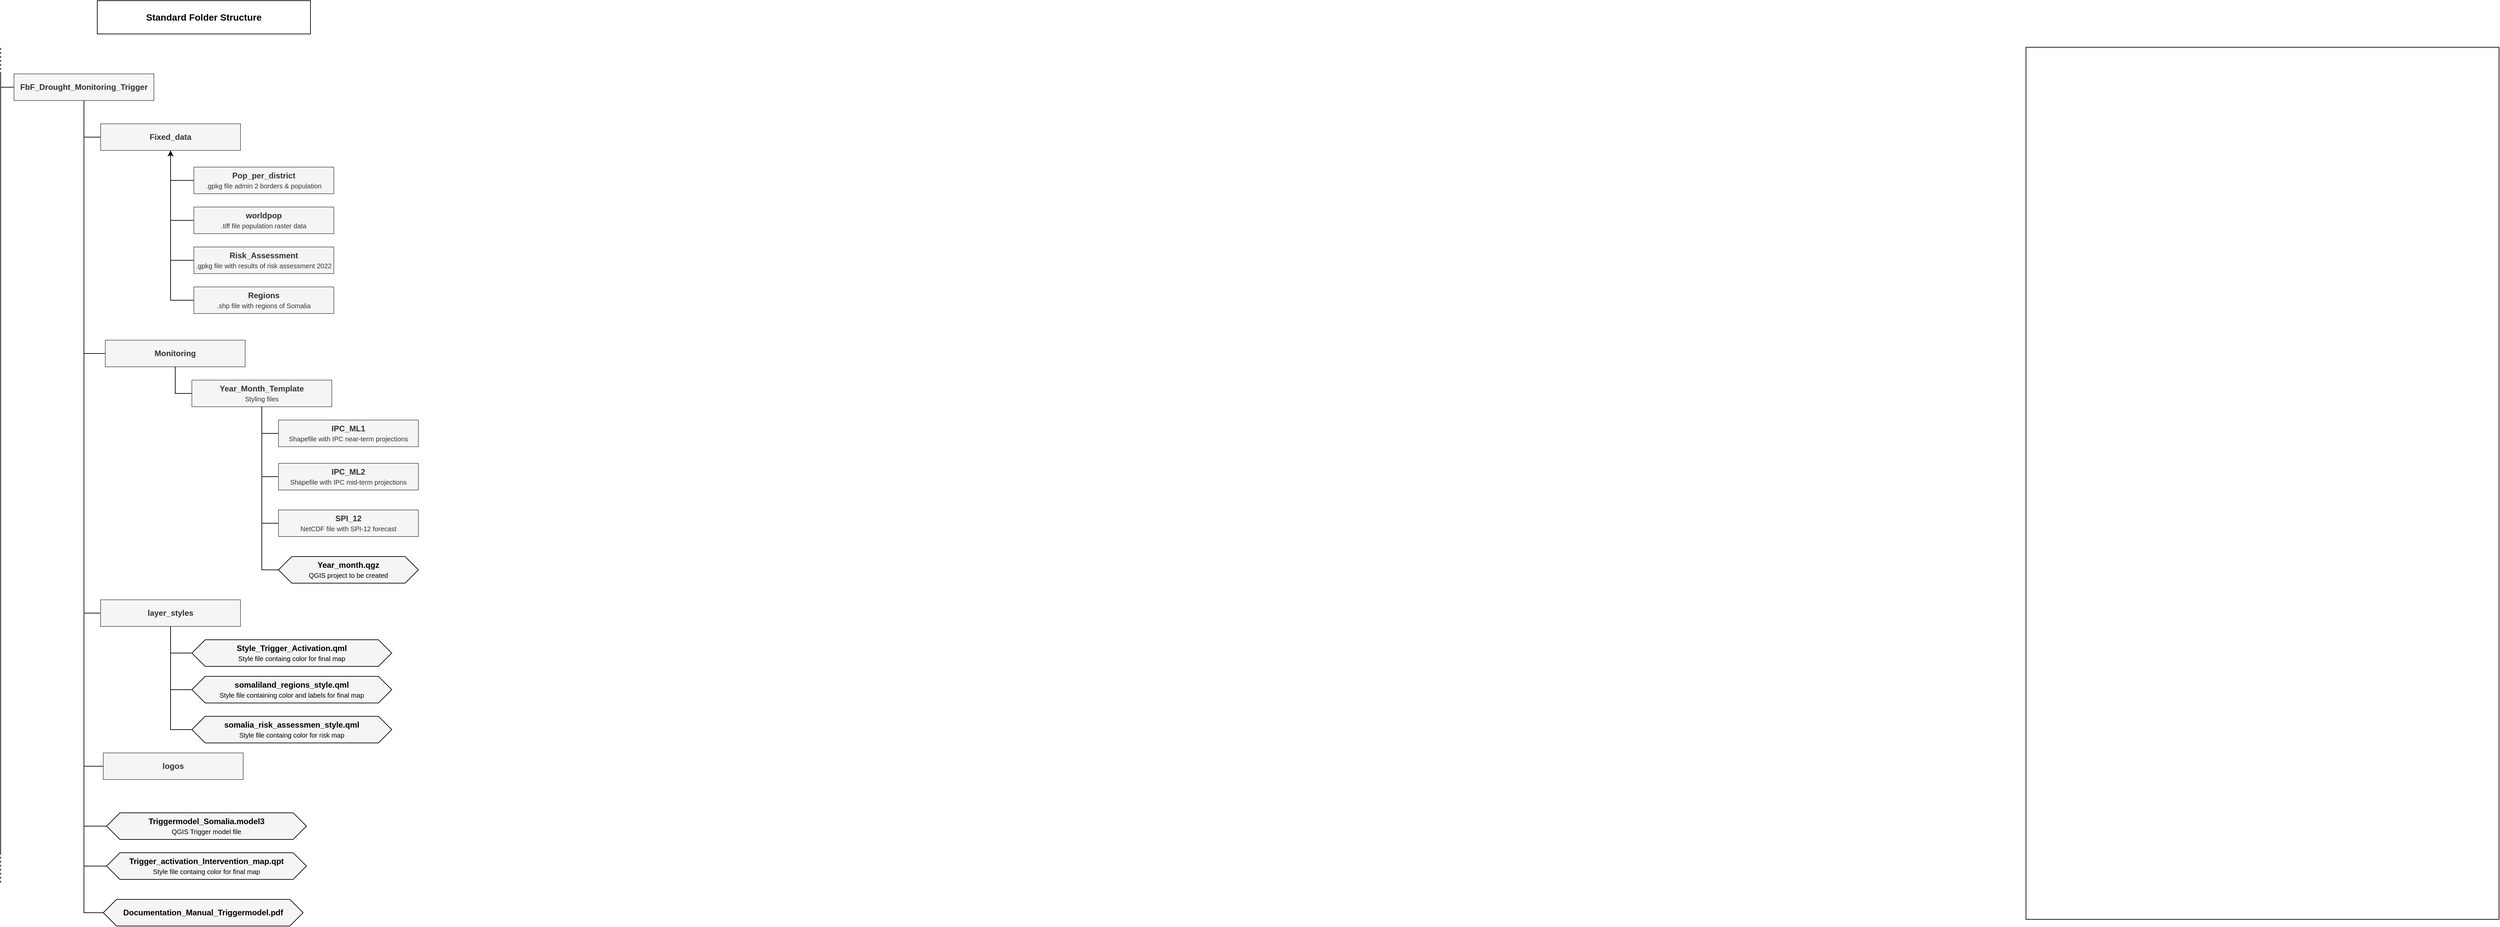 <mxfile version="22.1.5" type="github">
  <diagram name="Seite-1" id="DYmZpvFpW-R7Gg1HzHR1">
    <mxGraphModel dx="611" dy="348" grid="1" gridSize="10" guides="1" tooltips="1" connect="1" arrows="1" fold="1" page="1" pageScale="1" pageWidth="827" pageHeight="1169" math="0" shadow="0">
      <root>
        <mxCell id="0" />
        <mxCell id="1" parent="0" />
        <mxCell id="rBDyEaz7XUgaB_4zMnyu-2" value="" style="rounded=0;whiteSpace=wrap;html=1;" parent="1" vertex="1">
          <mxGeometry x="3280" y="290" width="710" height="1310" as="geometry" />
        </mxCell>
        <mxCell id="rBDyEaz7XUgaB_4zMnyu-3" value="" style="endArrow=none;html=1;rounded=0;" parent="1" edge="1">
          <mxGeometry width="50" height="50" relative="1" as="geometry">
            <mxPoint x="240" y="1500" as="sourcePoint" />
            <mxPoint x="240" y="330" as="targetPoint" />
          </mxGeometry>
        </mxCell>
        <mxCell id="rBDyEaz7XUgaB_4zMnyu-4" value="" style="endArrow=none;dashed=1;html=1;rounded=0;" parent="1" edge="1">
          <mxGeometry width="50" height="50" relative="1" as="geometry">
            <mxPoint x="240" y="330" as="sourcePoint" />
            <mxPoint x="240" y="290" as="targetPoint" />
          </mxGeometry>
        </mxCell>
        <mxCell id="rBDyEaz7XUgaB_4zMnyu-5" style="edgeStyle=orthogonalEdgeStyle;rounded=0;orthogonalLoop=1;jettySize=auto;html=1;endArrow=none;endFill=0;" parent="1" source="rBDyEaz7XUgaB_4zMnyu-6" edge="1">
          <mxGeometry relative="1" as="geometry">
            <mxPoint x="240" y="350" as="targetPoint" />
          </mxGeometry>
        </mxCell>
        <mxCell id="rBDyEaz7XUgaB_4zMnyu-6" value="&lt;b&gt;FbF_Drought_Monitoring_Trigger&lt;/b&gt;" style="rounded=0;whiteSpace=wrap;html=1;fillColor=#f5f5f5;fontColor=#333333;strokeColor=#666666;fontStyle=0" parent="1" vertex="1">
          <mxGeometry x="260" y="330" width="210" height="40" as="geometry" />
        </mxCell>
        <mxCell id="8eLrpo6SyWcruf2TeNTN-20" style="edgeStyle=orthogonalEdgeStyle;rounded=0;orthogonalLoop=1;jettySize=auto;html=1;entryX=0.5;entryY=1;entryDx=0;entryDy=0;exitX=0;exitY=0.5;exitDx=0;exitDy=0;endArrow=none;endFill=0;" parent="1" source="rBDyEaz7XUgaB_4zMnyu-8" target="rBDyEaz7XUgaB_4zMnyu-6" edge="1">
          <mxGeometry relative="1" as="geometry" />
        </mxCell>
        <mxCell id="rBDyEaz7XUgaB_4zMnyu-8" value="&lt;font style=&quot;&quot;&gt;&lt;b&gt;Fixed_data&lt;/b&gt;&lt;br&gt;&lt;/font&gt;" style="rounded=0;whiteSpace=wrap;html=1;fillColor=#f5f5f5;fontColor=#333333;strokeColor=#666666;fontStyle=0" parent="1" vertex="1">
          <mxGeometry x="390" y="405" width="210" height="40" as="geometry" />
        </mxCell>
        <mxCell id="8eLrpo6SyWcruf2TeNTN-21" style="edgeStyle=orthogonalEdgeStyle;rounded=0;orthogonalLoop=1;jettySize=auto;html=1;entryX=0.5;entryY=1;entryDx=0;entryDy=0;exitX=0;exitY=0.5;exitDx=0;exitDy=0;endArrow=none;endFill=0;" parent="1" source="rBDyEaz7XUgaB_4zMnyu-10" target="rBDyEaz7XUgaB_4zMnyu-6" edge="1">
          <mxGeometry relative="1" as="geometry" />
        </mxCell>
        <mxCell id="rBDyEaz7XUgaB_4zMnyu-10" value="&lt;font style=&quot;&quot;&gt;&lt;font style=&quot;&quot;&gt;&lt;b&gt;Monitoring&lt;/b&gt;&lt;/font&gt;&lt;br&gt;&lt;/font&gt;" style="rounded=0;whiteSpace=wrap;html=1;fillColor=#f5f5f5;fontColor=#333333;strokeColor=#666666;fontStyle=0" parent="1" vertex="1">
          <mxGeometry x="397" y="730" width="210" height="40" as="geometry" />
        </mxCell>
        <mxCell id="rBDyEaz7XUgaB_4zMnyu-11" style="edgeStyle=orthogonalEdgeStyle;rounded=0;orthogonalLoop=1;jettySize=auto;html=1;entryX=0.5;entryY=1;entryDx=0;entryDy=0;exitX=0;exitY=0.5;exitDx=0;exitDy=0;endArrow=none;endFill=0;" parent="1" source="rBDyEaz7XUgaB_4zMnyu-12" target="rBDyEaz7XUgaB_4zMnyu-10" edge="1">
          <mxGeometry relative="1" as="geometry" />
        </mxCell>
        <mxCell id="rBDyEaz7XUgaB_4zMnyu-12" value="&lt;font style=&quot;&quot;&gt;&lt;font style=&quot;&quot;&gt;&lt;b&gt;Year_Month_Template&lt;br&gt;&lt;/b&gt;&lt;/font&gt;&lt;span style=&quot;font-size: 10px;&quot;&gt;Styling files&lt;/span&gt;&lt;br&gt;&lt;/font&gt;" style="rounded=0;whiteSpace=wrap;html=1;fillColor=#f5f5f5;fontColor=#333333;strokeColor=#666666;fontStyle=0" parent="1" vertex="1">
          <mxGeometry x="527" y="790" width="210" height="40" as="geometry" />
        </mxCell>
        <mxCell id="rBDyEaz7XUgaB_4zMnyu-23" value="&lt;p class=&quot;MsoNormal&quot;&gt;&lt;font size=&quot;1&quot; style=&quot;&quot;&gt;&lt;b style=&quot;font-size: 14px;&quot;&gt;Standard Folder Structure&lt;/b&gt;&lt;/font&gt;&lt;/p&gt;" style="rounded=0;whiteSpace=wrap;html=1;" parent="1" vertex="1">
          <mxGeometry x="385" y="220" width="320" height="50" as="geometry" />
        </mxCell>
        <mxCell id="rBDyEaz7XUgaB_4zMnyu-42" value="" style="endArrow=none;dashed=1;html=1;rounded=0;" parent="1" edge="1">
          <mxGeometry width="50" height="50" relative="1" as="geometry">
            <mxPoint x="240" y="1545" as="sourcePoint" />
            <mxPoint x="240" y="1495" as="targetPoint" />
          </mxGeometry>
        </mxCell>
        <mxCell id="8eLrpo6SyWcruf2TeNTN-5" style="edgeStyle=orthogonalEdgeStyle;rounded=0;orthogonalLoop=1;jettySize=auto;html=1;entryX=0.5;entryY=1;entryDx=0;entryDy=0;exitX=0;exitY=0.5;exitDx=0;exitDy=0;endArrow=none;endFill=0;" parent="1" source="DHKMJk7bjbN0Lc8U2Itu-9" target="rBDyEaz7XUgaB_4zMnyu-6" edge="1">
          <mxGeometry relative="1" as="geometry" />
        </mxCell>
        <mxCell id="DHKMJk7bjbN0Lc8U2Itu-9" value="Triggermodel_Somalia.model3&lt;br style=&quot;font-size: 11px;&quot;&gt;&lt;font size=&quot;1&quot;&gt;&lt;span style=&quot;font-weight: 400;&quot;&gt;QGIS Trigger model file&lt;/span&gt;&lt;/font&gt;" style="shape=hexagon;perimeter=hexagonPerimeter2;whiteSpace=wrap;html=1;fixedSize=1;fillColor=#F5F5F5;fontStyle=1" parent="1" vertex="1">
          <mxGeometry x="399" y="1440" width="300" height="40" as="geometry" />
        </mxCell>
        <mxCell id="8eLrpo6SyWcruf2TeNTN-6" style="edgeStyle=orthogonalEdgeStyle;rounded=0;orthogonalLoop=1;jettySize=auto;html=1;entryX=0.5;entryY=1;entryDx=0;entryDy=0;exitX=0;exitY=0.5;exitDx=0;exitDy=0;endArrow=none;endFill=0;" parent="1" source="DHKMJk7bjbN0Lc8U2Itu-10" target="rBDyEaz7XUgaB_4zMnyu-6" edge="1">
          <mxGeometry relative="1" as="geometry" />
        </mxCell>
        <mxCell id="DHKMJk7bjbN0Lc8U2Itu-10" value="Trigger_activation_Intervention_map.qpt&lt;br style=&quot;font-size: 11px;&quot;&gt;&lt;font size=&quot;1&quot;&gt;&lt;span style=&quot;font-weight: normal;&quot;&gt;Style file containg color for final map&lt;/span&gt;&lt;/font&gt;" style="shape=hexagon;perimeter=hexagonPerimeter2;whiteSpace=wrap;html=1;fixedSize=1;fillColor=#F5F5F5;fontStyle=1" parent="1" vertex="1">
          <mxGeometry x="399" y="1500" width="300" height="40" as="geometry" />
        </mxCell>
        <mxCell id="8eLrpo6SyWcruf2TeNTN-15" style="edgeStyle=orthogonalEdgeStyle;rounded=0;orthogonalLoop=1;jettySize=auto;html=1;entryX=0.5;entryY=1;entryDx=0;entryDy=0;exitX=0;exitY=0.5;exitDx=0;exitDy=0;endArrow=none;endFill=0;" parent="1" source="8eLrpo6SyWcruf2TeNTN-11" target="rBDyEaz7XUgaB_4zMnyu-12" edge="1">
          <mxGeometry relative="1" as="geometry" />
        </mxCell>
        <mxCell id="8eLrpo6SyWcruf2TeNTN-11" value="&lt;font style=&quot;&quot;&gt;&lt;font style=&quot;&quot;&gt;&lt;b&gt;IPC_ML1&lt;br&gt;&lt;/b&gt;&lt;/font&gt;&lt;span style=&quot;font-size: 10px;&quot;&gt;Shapefile with IPC near-term projections&lt;/span&gt;&lt;br&gt;&lt;/font&gt;" style="rounded=0;whiteSpace=wrap;html=1;fillColor=#f5f5f5;fontColor=#333333;strokeColor=#666666;fontStyle=0" parent="1" vertex="1">
          <mxGeometry x="657" y="850" width="210" height="40" as="geometry" />
        </mxCell>
        <mxCell id="8eLrpo6SyWcruf2TeNTN-16" style="edgeStyle=orthogonalEdgeStyle;rounded=0;orthogonalLoop=1;jettySize=auto;html=1;entryX=0.5;entryY=1;entryDx=0;entryDy=0;exitX=0;exitY=0.5;exitDx=0;exitDy=0;endArrow=none;endFill=0;" parent="1" source="8eLrpo6SyWcruf2TeNTN-12" target="rBDyEaz7XUgaB_4zMnyu-12" edge="1">
          <mxGeometry relative="1" as="geometry" />
        </mxCell>
        <mxCell id="8eLrpo6SyWcruf2TeNTN-12" value="&lt;font style=&quot;&quot;&gt;&lt;font style=&quot;&quot;&gt;&lt;b&gt;IPC_ML2&lt;br&gt;&lt;/b&gt;&lt;/font&gt;&lt;span style=&quot;font-size: 7.5pt; line-height: 107%; font-family: Helvetica, sans-serif; background-image: initial; background-position: initial; background-size: initial; background-repeat: initial; background-attachment: initial; background-origin: initial; background-clip: initial;&quot;&gt;Shapefile with IPC mid-term projections&lt;/span&gt;&lt;br&gt;&lt;/font&gt;" style="rounded=0;whiteSpace=wrap;html=1;fillColor=#f5f5f5;fontColor=#333333;strokeColor=#666666;fontStyle=0" parent="1" vertex="1">
          <mxGeometry x="657" y="915" width="210" height="40" as="geometry" />
        </mxCell>
        <mxCell id="8eLrpo6SyWcruf2TeNTN-17" style="edgeStyle=orthogonalEdgeStyle;rounded=0;orthogonalLoop=1;jettySize=auto;html=1;entryX=0.5;entryY=1;entryDx=0;entryDy=0;exitX=0;exitY=0.5;exitDx=0;exitDy=0;endArrow=none;endFill=0;" parent="1" source="8eLrpo6SyWcruf2TeNTN-13" target="rBDyEaz7XUgaB_4zMnyu-12" edge="1">
          <mxGeometry relative="1" as="geometry" />
        </mxCell>
        <mxCell id="8eLrpo6SyWcruf2TeNTN-13" value="&lt;font style=&quot;&quot;&gt;&lt;font style=&quot;&quot;&gt;&lt;b&gt;SPI_12&lt;br&gt;&lt;/b&gt;&lt;/font&gt;&lt;span style=&quot;font-size: 10px;&quot;&gt;NetCDF file with SPI-12 forecast&lt;/span&gt;&lt;br&gt;&lt;/font&gt;" style="rounded=0;whiteSpace=wrap;html=1;fillColor=#f5f5f5;fontColor=#333333;strokeColor=#666666;fontStyle=0" parent="1" vertex="1">
          <mxGeometry x="657" y="985" width="210" height="40" as="geometry" />
        </mxCell>
        <mxCell id="8eLrpo6SyWcruf2TeNTN-19" style="edgeStyle=orthogonalEdgeStyle;rounded=0;orthogonalLoop=1;jettySize=auto;html=1;exitX=0;exitY=0.5;exitDx=0;exitDy=0;endArrow=none;endFill=0;" parent="1" source="8eLrpo6SyWcruf2TeNTN-14" target="rBDyEaz7XUgaB_4zMnyu-12" edge="1">
          <mxGeometry relative="1" as="geometry" />
        </mxCell>
        <mxCell id="8eLrpo6SyWcruf2TeNTN-14" value="Year_month.qgz&lt;br style=&quot;font-size: 11px;&quot;&gt;&lt;font size=&quot;1&quot;&gt;&lt;span style=&quot;font-weight: 400;&quot;&gt;QGIS project to be created&lt;/span&gt;&lt;/font&gt;" style="shape=hexagon;perimeter=hexagonPerimeter2;whiteSpace=wrap;html=1;fixedSize=1;fillColor=#F5F5F5;fontStyle=1" parent="1" vertex="1">
          <mxGeometry x="657" y="1055" width="210" height="40" as="geometry" />
        </mxCell>
        <mxCell id="8eLrpo6SyWcruf2TeNTN-31" style="edgeStyle=orthogonalEdgeStyle;rounded=0;orthogonalLoop=1;jettySize=auto;html=1;entryX=0.5;entryY=1;entryDx=0;entryDy=0;exitX=0;exitY=0.5;exitDx=0;exitDy=0;endArrow=none;endFill=0;" parent="1" source="8eLrpo6SyWcruf2TeNTN-22" target="rBDyEaz7XUgaB_4zMnyu-8" edge="1">
          <mxGeometry relative="1" as="geometry" />
        </mxCell>
        <mxCell id="8eLrpo6SyWcruf2TeNTN-22" value="&lt;font style=&quot;&quot;&gt;&lt;b&gt;Pop_per_district&lt;br&gt;&lt;/b&gt;&lt;span style=&quot;font-size: 10px;&quot;&gt;.gpkg file admin 2 borders &amp;amp; population&lt;/span&gt;&lt;br&gt;&lt;/font&gt;" style="rounded=0;whiteSpace=wrap;html=1;fillColor=#f5f5f5;fontColor=#333333;strokeColor=#666666;fontStyle=0" parent="1" vertex="1">
          <mxGeometry x="530" y="470" width="210" height="40" as="geometry" />
        </mxCell>
        <mxCell id="8eLrpo6SyWcruf2TeNTN-33" style="edgeStyle=orthogonalEdgeStyle;rounded=0;orthogonalLoop=1;jettySize=auto;html=1;entryX=0.5;entryY=1;entryDx=0;entryDy=0;exitX=0;exitY=0.5;exitDx=0;exitDy=0;endArrow=none;endFill=0;" parent="1" source="8eLrpo6SyWcruf2TeNTN-32" target="rBDyEaz7XUgaB_4zMnyu-8" edge="1">
          <mxGeometry relative="1" as="geometry" />
        </mxCell>
        <mxCell id="8eLrpo6SyWcruf2TeNTN-32" value="&lt;font style=&quot;&quot;&gt;&lt;b&gt;worldpop&lt;br&gt;&lt;/b&gt;&lt;span style=&quot;font-size: 10px;&quot;&gt;.tiff file population raster data&lt;/span&gt;&lt;br&gt;&lt;/font&gt;" style="rounded=0;whiteSpace=wrap;html=1;fillColor=#f5f5f5;fontColor=#333333;strokeColor=#666666;fontStyle=0" parent="1" vertex="1">
          <mxGeometry x="530" y="530" width="210" height="40" as="geometry" />
        </mxCell>
        <mxCell id="mBs5PCzR9gYJVEHZNBFj-2" style="edgeStyle=orthogonalEdgeStyle;rounded=0;orthogonalLoop=1;jettySize=auto;html=1;entryX=0.5;entryY=1;entryDx=0;entryDy=0;exitX=0;exitY=0.5;exitDx=0;exitDy=0;endArrow=none;endFill=0;" parent="1" source="mBs5PCzR9gYJVEHZNBFj-1" target="rBDyEaz7XUgaB_4zMnyu-8" edge="1">
          <mxGeometry relative="1" as="geometry" />
        </mxCell>
        <mxCell id="mBs5PCzR9gYJVEHZNBFj-1" value="&lt;font style=&quot;&quot;&gt;&lt;b&gt;Risk_Assessment&lt;br&gt;&lt;/b&gt;&lt;span style=&quot;font-size: 10px;&quot;&gt;.gpkg file with results of risk assessment 2022&lt;/span&gt;&lt;br&gt;&lt;/font&gt;" style="rounded=0;whiteSpace=wrap;html=1;fillColor=#f5f5f5;fontColor=#333333;strokeColor=#666666;fontStyle=0" parent="1" vertex="1">
          <mxGeometry x="530" y="590" width="210" height="40" as="geometry" />
        </mxCell>
        <mxCell id="DvhhpN8TtrPtOAJuQpcn-7" style="edgeStyle=orthogonalEdgeStyle;rounded=0;orthogonalLoop=1;jettySize=auto;html=1;entryX=0.5;entryY=1;entryDx=0;entryDy=0;exitX=0;exitY=0.5;exitDx=0;exitDy=0;endArrow=none;endFill=0;" parent="1" source="DvhhpN8TtrPtOAJuQpcn-3" target="rBDyEaz7XUgaB_4zMnyu-6" edge="1">
          <mxGeometry relative="1" as="geometry" />
        </mxCell>
        <mxCell id="DvhhpN8TtrPtOAJuQpcn-3" value="&lt;p class=&quot;MsoNormal&quot;&gt;Documentation_Manual_Triggermodel.pdf&lt;/p&gt;" style="shape=hexagon;perimeter=hexagonPerimeter2;whiteSpace=wrap;html=1;fixedSize=1;fillColor=#F5F5F5;fontStyle=1" parent="1" vertex="1">
          <mxGeometry x="394" y="1570" width="300" height="40" as="geometry" />
        </mxCell>
        <mxCell id="r50mNtGxtq33yI9Bu4IX-1" style="edgeStyle=orthogonalEdgeStyle;rounded=0;orthogonalLoop=1;jettySize=auto;html=1;entryX=0.5;entryY=1;entryDx=0;entryDy=0;exitX=0;exitY=0.5;exitDx=0;exitDy=0;endArrow=none;endFill=0;" edge="1" parent="1" source="DvhhpN8TtrPtOAJuQpcn-8" target="rBDyEaz7XUgaB_4zMnyu-6">
          <mxGeometry relative="1" as="geometry" />
        </mxCell>
        <mxCell id="DvhhpN8TtrPtOAJuQpcn-8" value="&lt;font style=&quot;&quot;&gt;&lt;b&gt;layer_styles&lt;/b&gt;&lt;br&gt;&lt;/font&gt;" style="rounded=0;whiteSpace=wrap;html=1;fillColor=#f5f5f5;fontColor=#333333;strokeColor=#666666;fontStyle=0" parent="1" vertex="1">
          <mxGeometry x="390" y="1120" width="210" height="40" as="geometry" />
        </mxCell>
        <mxCell id="DvhhpN8TtrPtOAJuQpcn-17" style="edgeStyle=orthogonalEdgeStyle;rounded=0;orthogonalLoop=1;jettySize=auto;html=1;entryX=0.5;entryY=1;entryDx=0;entryDy=0;exitX=0;exitY=0.5;exitDx=0;exitDy=0;endArrow=none;endFill=0;" parent="1" source="DvhhpN8TtrPtOAJuQpcn-14" target="DvhhpN8TtrPtOAJuQpcn-8" edge="1">
          <mxGeometry relative="1" as="geometry" />
        </mxCell>
        <mxCell id="DvhhpN8TtrPtOAJuQpcn-14" value="&lt;p class=&quot;MsoNormal&quot;&gt;Style_Trigger_Activation.qml&lt;br style=&quot;border-color: var(--border-color); font-size: 11px;&quot;&gt;&lt;font style=&quot;border-color: var(--border-color); font-weight: normal;&quot; size=&quot;1&quot;&gt;Style file containg color for final map&lt;/font&gt;&lt;br&gt;&lt;/p&gt;" style="shape=hexagon;perimeter=hexagonPerimeter2;whiteSpace=wrap;html=1;fixedSize=1;fillColor=#F5F5F5;fontStyle=1" parent="1" vertex="1">
          <mxGeometry x="527" y="1180" width="300" height="40" as="geometry" />
        </mxCell>
        <mxCell id="DvhhpN8TtrPtOAJuQpcn-18" style="edgeStyle=orthogonalEdgeStyle;rounded=0;orthogonalLoop=1;jettySize=auto;html=1;entryX=0.5;entryY=1;entryDx=0;entryDy=0;exitX=0;exitY=0.5;exitDx=0;exitDy=0;endArrow=none;endFill=0;" parent="1" source="DvhhpN8TtrPtOAJuQpcn-15" target="DvhhpN8TtrPtOAJuQpcn-8" edge="1">
          <mxGeometry relative="1" as="geometry" />
        </mxCell>
        <mxCell id="DvhhpN8TtrPtOAJuQpcn-15" value="somaliland_regions_style.qml&lt;br style=&quot;font-size: 11px;&quot;&gt;&lt;font size=&quot;1&quot;&gt;&lt;span style=&quot;font-weight: 400;&quot;&gt;Style file containing color and labels for final map&lt;/span&gt;&lt;/font&gt;" style="shape=hexagon;perimeter=hexagonPerimeter2;whiteSpace=wrap;html=1;fixedSize=1;fillColor=#F5F5F5;fontStyle=1" parent="1" vertex="1">
          <mxGeometry x="527" y="1235" width="300" height="40" as="geometry" />
        </mxCell>
        <mxCell id="DvhhpN8TtrPtOAJuQpcn-19" style="edgeStyle=orthogonalEdgeStyle;rounded=0;orthogonalLoop=1;jettySize=auto;html=1;entryX=0.5;entryY=1;entryDx=0;entryDy=0;endArrow=none;endFill=0;exitX=0;exitY=0.5;exitDx=0;exitDy=0;" parent="1" source="DvhhpN8TtrPtOAJuQpcn-16" target="DvhhpN8TtrPtOAJuQpcn-8" edge="1">
          <mxGeometry relative="1" as="geometry" />
        </mxCell>
        <mxCell id="DvhhpN8TtrPtOAJuQpcn-16" value="somalia_risk_assessmen_style.qml&lt;br style=&quot;font-size: 11px;&quot;&gt;&lt;font size=&quot;1&quot;&gt;&lt;span style=&quot;font-weight: normal;&quot;&gt;Style file containg color for risk map&lt;/span&gt;&lt;/font&gt;" style="shape=hexagon;perimeter=hexagonPerimeter2;whiteSpace=wrap;html=1;fixedSize=1;fillColor=#F5F5F5;fontStyle=1" parent="1" vertex="1">
          <mxGeometry x="527" y="1295" width="300" height="40" as="geometry" />
        </mxCell>
        <mxCell id="DvhhpN8TtrPtOAJuQpcn-21" style="edgeStyle=orthogonalEdgeStyle;rounded=0;orthogonalLoop=1;jettySize=auto;html=1;entryX=0.5;entryY=1;entryDx=0;entryDy=0;exitX=0;exitY=0.5;exitDx=0;exitDy=0;endArrow=none;endFill=0;" parent="1" source="DvhhpN8TtrPtOAJuQpcn-20" target="rBDyEaz7XUgaB_4zMnyu-6" edge="1">
          <mxGeometry relative="1" as="geometry" />
        </mxCell>
        <mxCell id="DvhhpN8TtrPtOAJuQpcn-20" value="&lt;font style=&quot;&quot;&gt;&lt;b&gt;logos&lt;/b&gt;&lt;br&gt;&lt;/font&gt;" style="rounded=0;whiteSpace=wrap;html=1;fillColor=#f5f5f5;fontColor=#333333;strokeColor=#666666;fontStyle=0" parent="1" vertex="1">
          <mxGeometry x="394" y="1350" width="210" height="40" as="geometry" />
        </mxCell>
        <mxCell id="r50mNtGxtq33yI9Bu4IX-3" style="edgeStyle=orthogonalEdgeStyle;rounded=0;orthogonalLoop=1;jettySize=auto;html=1;entryX=0.5;entryY=1;entryDx=0;entryDy=0;exitX=0;exitY=0.5;exitDx=0;exitDy=0;" edge="1" parent="1" source="r50mNtGxtq33yI9Bu4IX-2" target="rBDyEaz7XUgaB_4zMnyu-8">
          <mxGeometry relative="1" as="geometry" />
        </mxCell>
        <mxCell id="r50mNtGxtq33yI9Bu4IX-2" value="&lt;font style=&quot;&quot;&gt;&lt;b&gt;Regions&lt;br&gt;&lt;/b&gt;&lt;span style=&quot;font-size: 10px;&quot;&gt;.shp file with regions of Somalia&lt;/span&gt;&lt;br&gt;&lt;/font&gt;" style="rounded=0;whiteSpace=wrap;html=1;fillColor=#f5f5f5;fontColor=#333333;strokeColor=#666666;fontStyle=0" vertex="1" parent="1">
          <mxGeometry x="530" y="650" width="210" height="40" as="geometry" />
        </mxCell>
      </root>
    </mxGraphModel>
  </diagram>
</mxfile>
